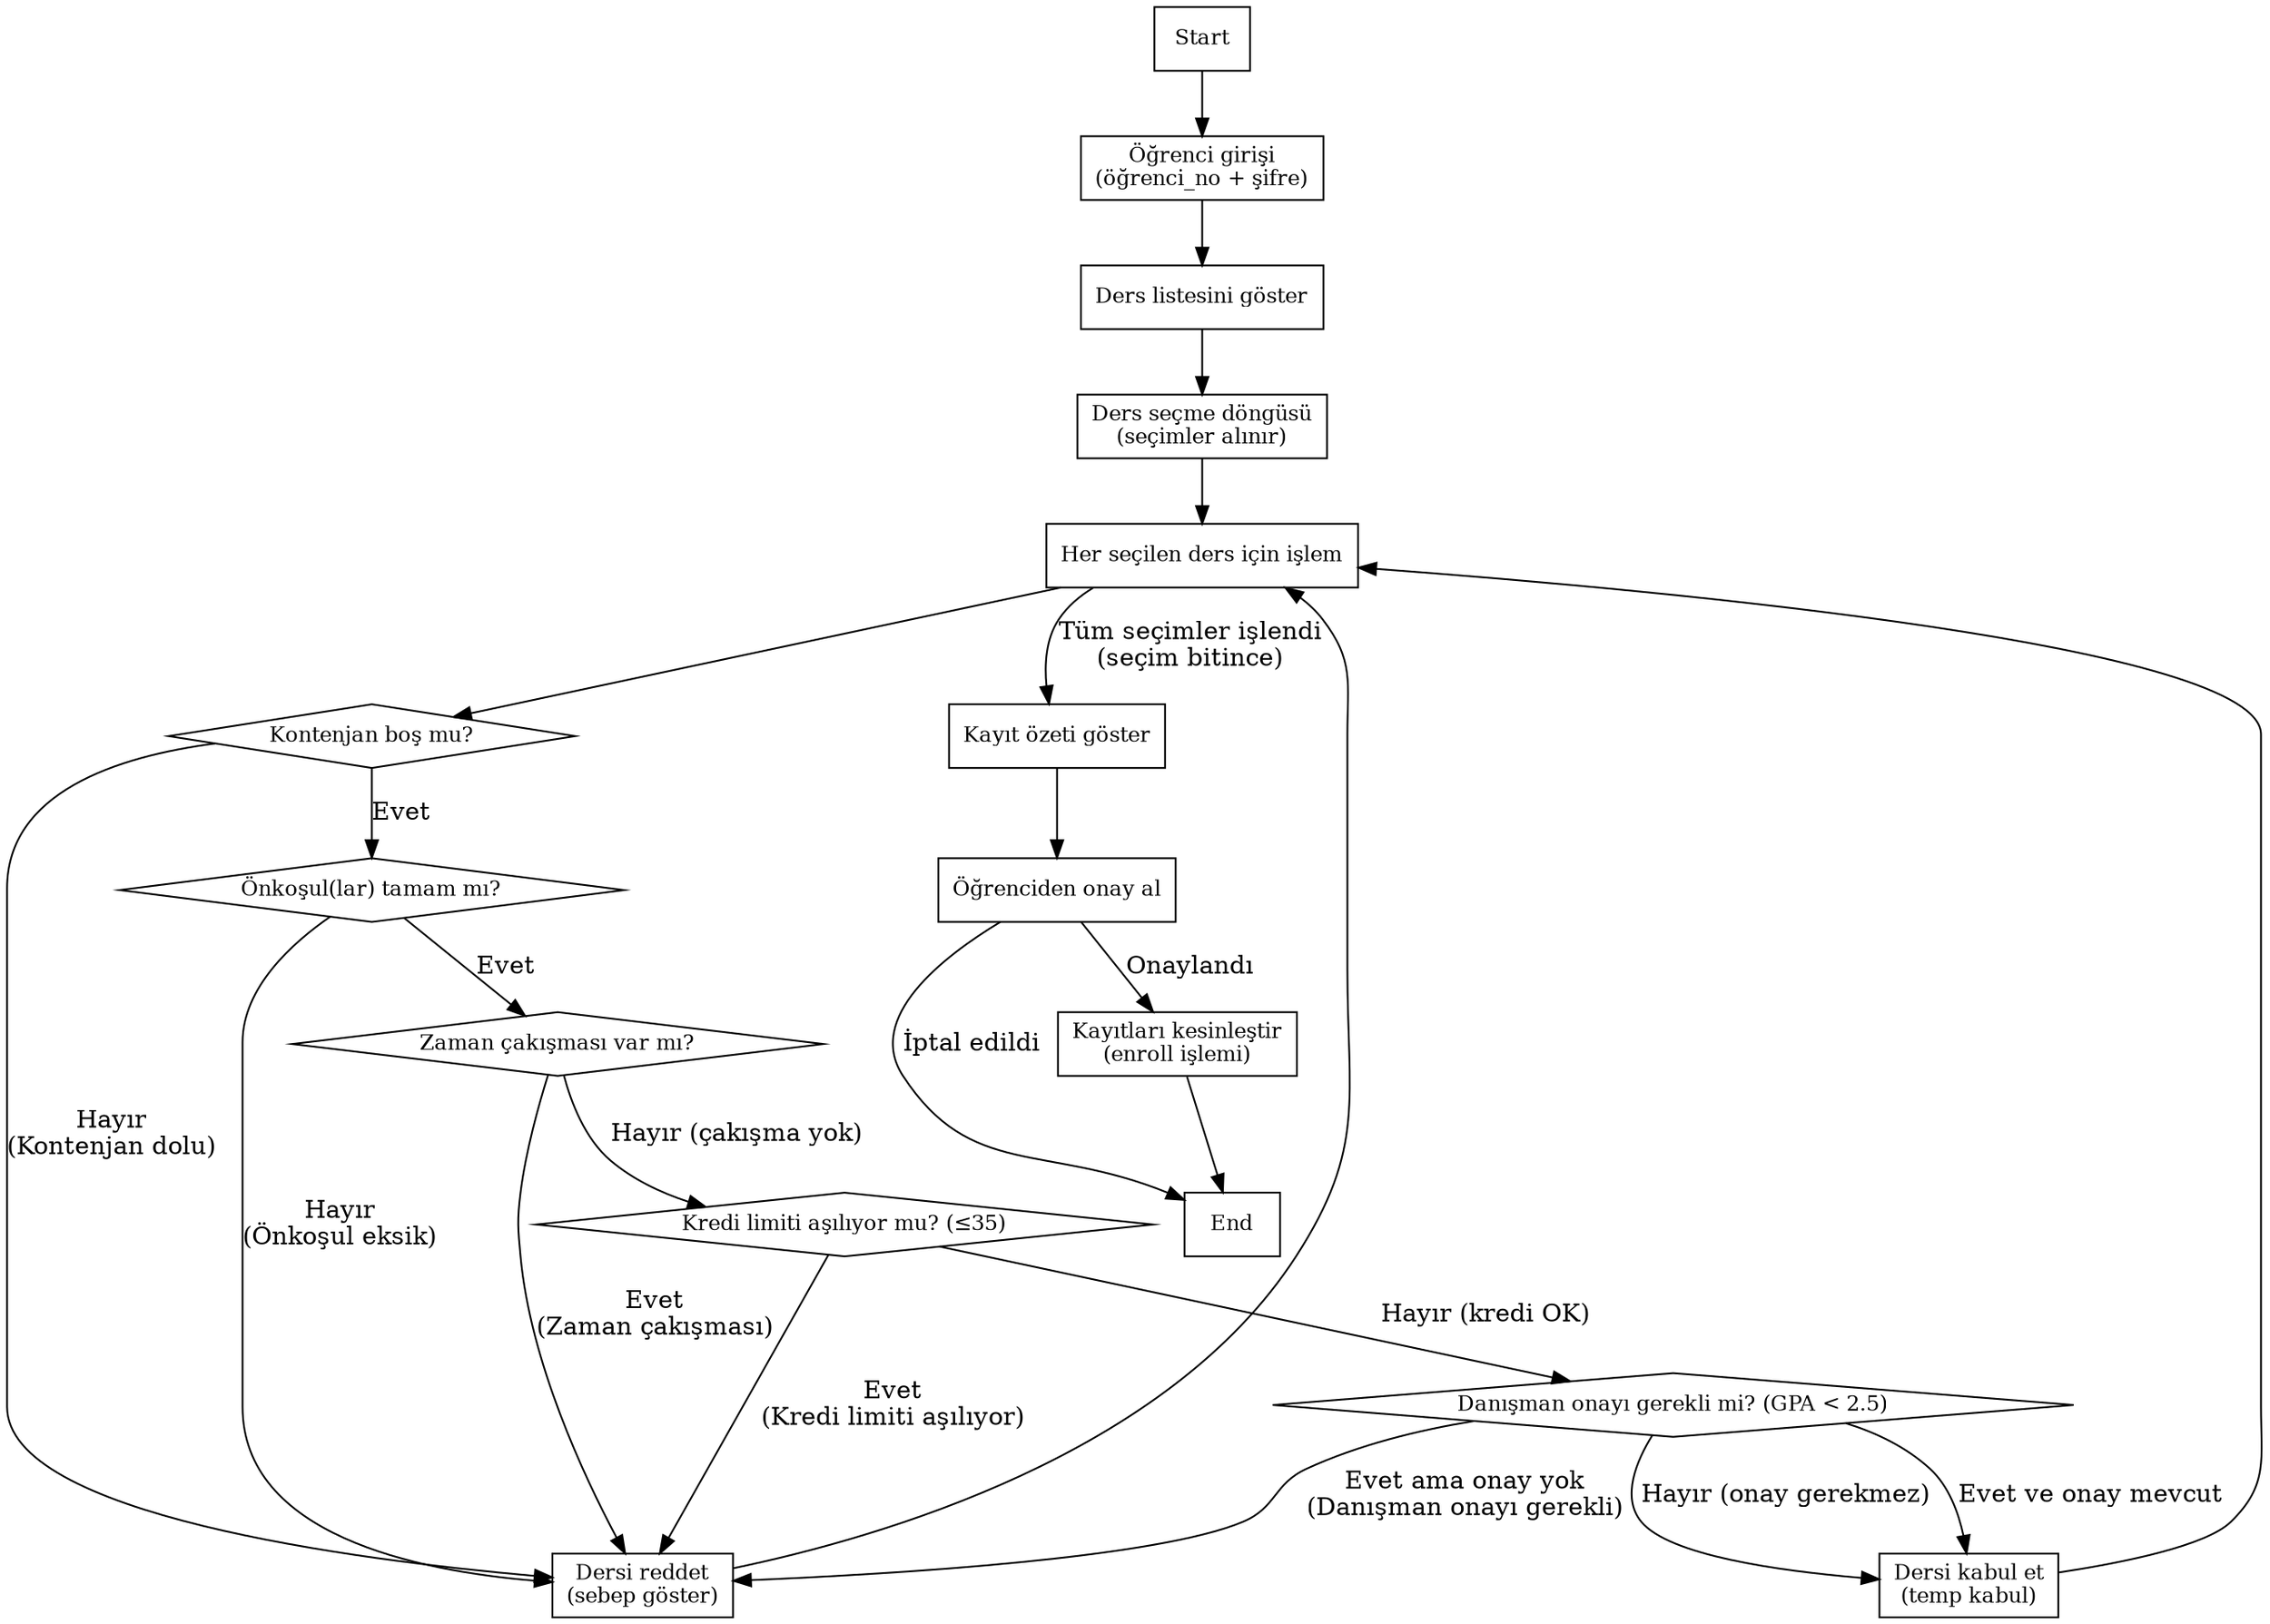 digraph DersKayit {
  rankdir=TB;
  node [shape=box, fontsize=12];

  Start [label="Start"];
  Login [label="Öğrenci girişi\n(öğrenci_no + şifre)"];
  ShowCourses [label="Ders listesini göster"];
  SelectionLoop [label="Ders seçme döngüsü\n(seçimler alınır)"];
  ForEachCourse [label="Her seçilen ders için işlem", shape=box];

  // Karar düğümleri diamond
  CapacityCheck [label="Kontenjan boş mu?", shape=diamond];
  PrereqCheck [label="Önkoşul(lar) tamam mı?", shape=diamond];
  TimeConflictCheck [label="Zaman çakışması var mı?", shape=diamond];
  CreditLimitCheck [label="Kredi limiti aşılıyor mu? (≤35)", shape=diamond];
  AdvisorCheck [label="Danışman onayı gerekli mi? (GPA < 2.5)", shape=diamond];

  AcceptCourse [label="Dersi kabul et\n(temp kabul)", shape=box];
  RejectCourse [label="Dersi reddet\n(sebep göster)", shape=box];
  Summary [label="Kayıt özeti göster"];
  Confirm [label="Öğrenciden onay al"];
  Finalize [label="Kayıtları kesinleştir\n(enroll işlemi)"];
  End [label="End"];

  // Akış
  Start -> Login;
  Login -> ShowCourses;
  ShowCourses -> SelectionLoop;
  SelectionLoop -> ForEachCourse;

  ForEachCourse -> CapacityCheck;

  CapacityCheck -> PrereqCheck [label="Evet"];
  CapacityCheck -> RejectCourse [label="Hayır\n(Kontenjan dolu)"];

  PrereqCheck -> TimeConflictCheck [label="Evet"];
  PrereqCheck -> RejectCourse [label="Hayır\n(Önkoşul eksik)"];

  TimeConflictCheck -> CreditLimitCheck [label="Hayır (çakışma yok)"];
  TimeConflictCheck -> RejectCourse [label="Evet\n(Zaman çakışması)"];

  CreditLimitCheck -> AdvisorCheck [label="Hayır (kredi OK)"];
  CreditLimitCheck -> RejectCourse [label="Evet\n(Kredi limiti aşılıyor)"];

  AdvisorCheck -> AcceptCourse [label="Hayır (onay gerekmez)"];
  AdvisorCheck -> AcceptCourse [label="Evet ve onay mevcut"];
  AdvisorCheck -> RejectCourse [label="Evet ama onay yok\n(Danışman onayı gerekli)"];

  // Kabul edilen dersler döngüye geri
  AcceptCourse -> ForEachCourse;

  // Reddedilen dersler de döngüye geri (özet için kaydedilir)
  RejectCourse -> ForEachCourse;

  // Döngü bittiğinde (seçimler tamam)
  ForEachCourse -> Summary [label="Tüm seçimler işlendi\n(seçim bitince)"];

  Summary -> Confirm;
  Confirm -> Finalize [label="Onaylandı"];
  Confirm -> End [label="İptal edildi"];

  Finalize -> End;

  // Stil notu (isteğe bağlı)
  node [fontname="Helvetica"];
}
